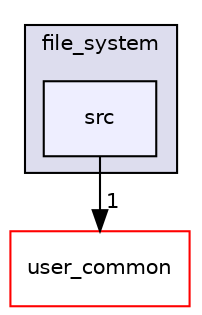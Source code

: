 digraph "user_proj/file_system/src" {
  compound=true
  node [ fontsize="10", fontname="Helvetica"];
  edge [ labelfontsize="10", labelfontname="Helvetica"];
  subgraph clusterdir_b9dd19cd82c56d7fb5b43583ac9410a5 {
    graph [ bgcolor="#ddddee", pencolor="black", label="file_system" fontname="Helvetica", fontsize="10", URL="dir_b9dd19cd82c56d7fb5b43583ac9410a5.html"]
  dir_a231ebf3b6bc37c6b85003747a0a9fc8 [shape=box, label="src", style="filled", fillcolor="#eeeeff", pencolor="black", URL="dir_a231ebf3b6bc37c6b85003747a0a9fc8.html"];
  }
  dir_3a5750680ef3b28b662cb739d8664c22 [shape=box label="user_common" fillcolor="white" style="filled" color="red" URL="dir_3a5750680ef3b28b662cb739d8664c22.html"];
  dir_a231ebf3b6bc37c6b85003747a0a9fc8->dir_3a5750680ef3b28b662cb739d8664c22 [headlabel="1", labeldistance=1.5 headhref="dir_000010_000003.html"];
}
